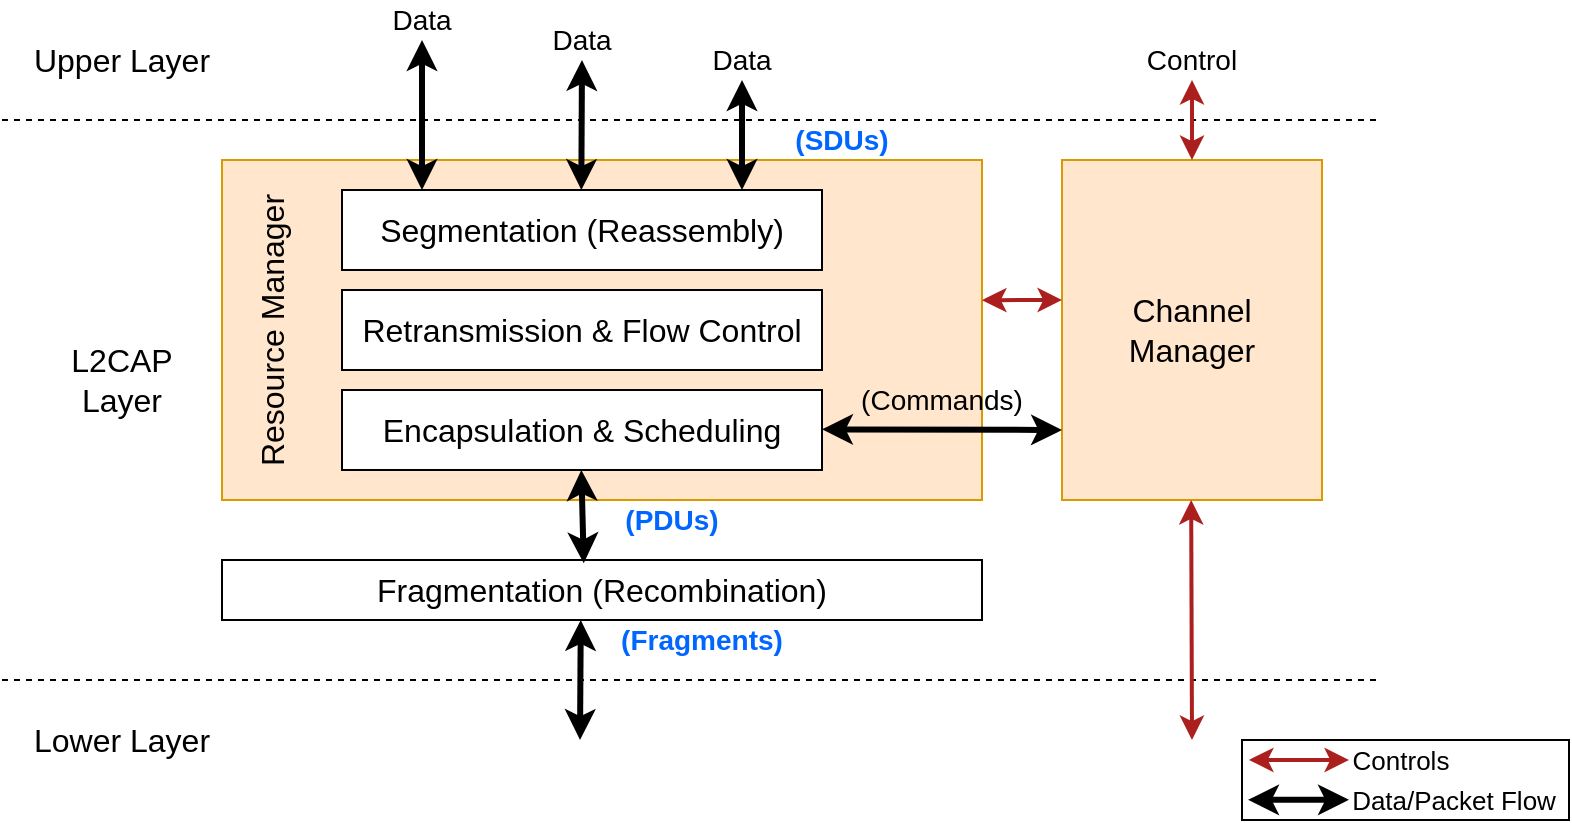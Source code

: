 <mxfile version="14.6.13" type="device"><diagram id="dqHvuZpjR-B5nNtzX9zC" name="Page-1"><mxGraphModel dx="191" dy="111" grid="1" gridSize="10" guides="1" tooltips="1" connect="1" arrows="1" fold="1" page="1" pageScale="1" pageWidth="800" pageHeight="420" math="0" shadow="0"><root><mxCell id="0"/><mxCell id="1" parent="0"/><mxCell id="9Yd8j71LsmvRODLoHMH2-1" value="" style="rounded=0;whiteSpace=wrap;html=1;fillColor=#ffe6cc;strokeColor=#d79b00;" parent="1" vertex="1"><mxGeometry x="118" y="80" width="380" height="170" as="geometry"/></mxCell><mxCell id="9Yd8j71LsmvRODLoHMH2-2" value="&lt;font style=&quot;font-size: 16px&quot;&gt;Segmentation (Reassembly)&lt;/font&gt;" style="rounded=0;whiteSpace=wrap;html=1;" parent="1" vertex="1"><mxGeometry x="178" y="95" width="240" height="40" as="geometry"/></mxCell><mxCell id="9Yd8j71LsmvRODLoHMH2-3" value="&lt;font style=&quot;font-size: 16px&quot;&gt;Retransmission &amp;amp; Flow Control&lt;/font&gt;" style="rounded=0;whiteSpace=wrap;html=1;" parent="1" vertex="1"><mxGeometry x="178" y="145" width="240" height="40" as="geometry"/></mxCell><mxCell id="9Yd8j71LsmvRODLoHMH2-4" value="&lt;font style=&quot;font-size: 16px&quot;&gt;Encapsulation &amp;amp; Scheduling&lt;/font&gt;" style="rounded=0;whiteSpace=wrap;html=1;" parent="1" vertex="1"><mxGeometry x="178" y="195" width="240" height="40" as="geometry"/></mxCell><mxCell id="9Yd8j71LsmvRODLoHMH2-5" value="&lt;font style=&quot;font-size: 16px&quot;&gt;Resource Manager&lt;br&gt;&lt;/font&gt;" style="rounded=0;whiteSpace=wrap;html=1;rotation=-90;strokeColor=none;fillColor=none;" parent="1" vertex="1"><mxGeometry x="68" y="145" width="150" height="40" as="geometry"/></mxCell><mxCell id="9Yd8j71LsmvRODLoHMH2-6" value="&lt;font style=&quot;font-size: 16px&quot;&gt;Fragmentation (Recombination)&lt;/font&gt;" style="rounded=0;whiteSpace=wrap;html=1;" parent="1" vertex="1"><mxGeometry x="118" y="280" width="380" height="30" as="geometry"/></mxCell><mxCell id="9Yd8j71LsmvRODLoHMH2-7" value="&lt;font style=&quot;font-size: 16px&quot;&gt;Channel&lt;br&gt;Manager&lt;/font&gt;" style="rounded=0;whiteSpace=wrap;html=1;fillColor=#ffe6cc;strokeColor=#d79b00;" parent="1" vertex="1"><mxGeometry x="538" y="80" width="130" height="170" as="geometry"/></mxCell><mxCell id="9Yd8j71LsmvRODLoHMH2-8" value="" style="endArrow=none;dashed=1;html=1;" parent="1" edge="1"><mxGeometry width="50" height="50" relative="1" as="geometry"><mxPoint x="8" y="60" as="sourcePoint"/><mxPoint x="698" y="60" as="targetPoint"/></mxGeometry></mxCell><mxCell id="9Yd8j71LsmvRODLoHMH2-9" value="" style="endArrow=none;dashed=1;html=1;" parent="1" edge="1"><mxGeometry width="50" height="50" relative="1" as="geometry"><mxPoint x="8" y="340" as="sourcePoint"/><mxPoint x="698" y="340" as="targetPoint"/></mxGeometry></mxCell><mxCell id="9Yd8j71LsmvRODLoHMH2-11" value="&lt;font style=&quot;font-size: 16px&quot;&gt;L2CAP&lt;br&gt;Layer&lt;/font&gt;" style="rounded=0;whiteSpace=wrap;html=1;strokeColor=none;rotation=0;" parent="1" vertex="1"><mxGeometry x="23" y="170" width="90" height="40" as="geometry"/></mxCell><mxCell id="9Yd8j71LsmvRODLoHMH2-12" value="&lt;font style=&quot;font-size: 16px&quot;&gt;Lower Layer&lt;/font&gt;&lt;span style=&quot;color: rgba(0 , 0 , 0 , 0) ; font-family: monospace ; font-size: 0px&quot;&gt;%3CmxGraphModel%3E%3Croot%3E%3CmxCell%20id%3D%220%22%2F%3E%3CmxCell%20id%3D%221%22%20parent%3D%220%22%2F%3E%3CmxCell%20id%3D%222%22%20value%3D%22%26lt%3Bfont%20style%3D%26quot%3Bfont-size%3A%2016px%26quot%3B%26gt%3BL2CAP%20Layer%26lt%3B%2Ffont%26gt%3B%22%20style%3D%22rounded%3D0%3BwhiteSpace%3Dwrap%3Bhtml%3D1%3B%22%20vertex%3D%221%22%20parent%3D%221%22%3E%3CmxGeometry%20x%3D%22-180%22%20y%3D%2235%22%20width%3D%22240%22%20height%3D%2240%22%20as%3D%22geometry%22%2F%3E%3C%2FmxCell%3E%3C%2Froot%3E%3C%2FmxGraphModel%3E&lt;/span&gt;" style="rounded=0;whiteSpace=wrap;html=1;strokeColor=none;" parent="1" vertex="1"><mxGeometry x="18" y="350" width="100" height="40" as="geometry"/></mxCell><mxCell id="9Yd8j71LsmvRODLoHMH2-13" value="&lt;font style=&quot;font-size: 16px&quot;&gt;Upper Layer&lt;/font&gt;" style="rounded=0;whiteSpace=wrap;html=1;strokeColor=none;" parent="1" vertex="1"><mxGeometry x="18" y="10" width="100" height="40" as="geometry"/></mxCell><mxCell id="9Yd8j71LsmvRODLoHMH2-14" value="" style="endArrow=classic;startArrow=classic;html=1;strokeWidth=3;" parent="1" edge="1"><mxGeometry width="50" height="50" relative="1" as="geometry"><mxPoint x="378" y="95" as="sourcePoint"/><mxPoint x="378" y="40" as="targetPoint"/></mxGeometry></mxCell><mxCell id="9Yd8j71LsmvRODLoHMH2-15" value="" style="endArrow=classic;startArrow=classic;html=1;strokeWidth=3;" parent="1" edge="1"><mxGeometry width="50" height="50" relative="1" as="geometry"><mxPoint x="297.66" y="95" as="sourcePoint"/><mxPoint x="298" y="30" as="targetPoint"/></mxGeometry></mxCell><mxCell id="9Yd8j71LsmvRODLoHMH2-16" value="" style="endArrow=classic;startArrow=classic;html=1;strokeWidth=3;" parent="1" edge="1"><mxGeometry width="50" height="50" relative="1" as="geometry"><mxPoint x="218" y="95" as="sourcePoint"/><mxPoint x="218" y="20" as="targetPoint"/></mxGeometry></mxCell><mxCell id="9Yd8j71LsmvRODLoHMH2-17" value="" style="endArrow=classic;startArrow=classic;html=1;strokeWidth=3;exitX=0.476;exitY=0.056;exitDx=0;exitDy=0;exitPerimeter=0;" parent="1" source="9Yd8j71LsmvRODLoHMH2-6" edge="1"><mxGeometry width="50" height="50" relative="1" as="geometry"><mxPoint x="298" y="270" as="sourcePoint"/><mxPoint x="297.66" y="235" as="targetPoint"/></mxGeometry></mxCell><mxCell id="9Yd8j71LsmvRODLoHMH2-22" value="" style="endArrow=classic;startArrow=classic;html=1;strokeWidth=3;" parent="1" edge="1"><mxGeometry width="50" height="50" relative="1" as="geometry"><mxPoint x="297" y="370" as="sourcePoint"/><mxPoint x="297.39" y="310" as="targetPoint"/></mxGeometry></mxCell><mxCell id="9Yd8j71LsmvRODLoHMH2-24" value="" style="endArrow=classic;startArrow=classic;html=1;strokeWidth=3;" parent="1" edge="1"><mxGeometry width="50" height="50" relative="1" as="geometry"><mxPoint x="538" y="215" as="sourcePoint"/><mxPoint x="418.0" y="214.66" as="targetPoint"/></mxGeometry></mxCell><mxCell id="9Yd8j71LsmvRODLoHMH2-25" value="&lt;font style=&quot;font-size: 14px&quot;&gt;(Commands)&lt;/font&gt;" style="text;html=1;strokeColor=none;fillColor=none;align=center;verticalAlign=middle;whiteSpace=wrap;rounded=0;" parent="1" vertex="1"><mxGeometry x="438" y="190" width="80" height="20" as="geometry"/></mxCell><mxCell id="9Yd8j71LsmvRODLoHMH2-26" value="&lt;font style=&quot;font-size: 14px&quot; color=&quot;#0066ff&quot;&gt;&lt;b&gt;(SDUs)&lt;/b&gt;&lt;/font&gt;" style="text;html=1;strokeColor=none;fillColor=none;align=center;verticalAlign=middle;whiteSpace=wrap;rounded=0;" parent="1" vertex="1"><mxGeometry x="388" y="60" width="80" height="20" as="geometry"/></mxCell><mxCell id="9Yd8j71LsmvRODLoHMH2-27" value="" style="endArrow=classic;startArrow=classic;html=1;strokeWidth=2;fillColor=#f8cecc;strokeColor=#AB1F1F;" parent="1" edge="1"><mxGeometry width="50" height="50" relative="1" as="geometry"><mxPoint x="538" y="150" as="sourcePoint"/><mxPoint x="498" y="150.08" as="targetPoint"/></mxGeometry></mxCell><mxCell id="9Yd8j71LsmvRODLoHMH2-29" value="" style="endArrow=classic;startArrow=classic;html=1;strokeWidth=2;fillColor=#f8cecc;strokeColor=#AB1F1F;" parent="1" edge="1"><mxGeometry width="50" height="50" relative="1" as="geometry"><mxPoint x="603" y="370" as="sourcePoint"/><mxPoint x="602.58" y="250.0" as="targetPoint"/></mxGeometry></mxCell><mxCell id="9Yd8j71LsmvRODLoHMH2-30" value="" style="endArrow=classic;startArrow=classic;html=1;strokeWidth=2;fillColor=#f8cecc;strokeColor=#AB1F1F;" parent="1" edge="1"><mxGeometry width="50" height="50" relative="1" as="geometry"><mxPoint x="603" y="80" as="sourcePoint"/><mxPoint x="603" y="40" as="targetPoint"/></mxGeometry></mxCell><mxCell id="9Yd8j71LsmvRODLoHMH2-31" value="&lt;font style=&quot;font-size: 14px&quot;&gt;Data&lt;/font&gt;" style="text;html=1;strokeColor=none;fillColor=none;align=center;verticalAlign=middle;whiteSpace=wrap;rounded=0;" parent="1" vertex="1"><mxGeometry x="338" y="20" width="80" height="20" as="geometry"/></mxCell><mxCell id="9Yd8j71LsmvRODLoHMH2-32" value="&lt;font style=&quot;font-size: 14px&quot;&gt;Data&lt;/font&gt;" style="text;html=1;strokeColor=none;fillColor=none;align=center;verticalAlign=middle;whiteSpace=wrap;rounded=0;" parent="1" vertex="1"><mxGeometry x="258" y="10" width="80" height="20" as="geometry"/></mxCell><mxCell id="9Yd8j71LsmvRODLoHMH2-33" value="&lt;font style=&quot;font-size: 14px&quot;&gt;Data&lt;/font&gt;" style="text;html=1;strokeColor=none;fillColor=none;align=center;verticalAlign=middle;whiteSpace=wrap;rounded=0;" parent="1" vertex="1"><mxGeometry x="178" width="80" height="20" as="geometry"/></mxCell><mxCell id="9Yd8j71LsmvRODLoHMH2-34" value="&lt;font style=&quot;font-size: 14px&quot;&gt;Control&lt;/font&gt;" style="text;html=1;strokeColor=none;fillColor=none;align=center;verticalAlign=middle;whiteSpace=wrap;rounded=0;" parent="1" vertex="1"><mxGeometry x="563" y="20" width="80" height="20" as="geometry"/></mxCell><mxCell id="9Yd8j71LsmvRODLoHMH2-35" value="&lt;blockquote style=&quot;margin: 0px 0px 0px 40px; border: none; padding: 0px; font-size: 13px;&quot;&gt;&lt;blockquote style=&quot;margin: 0px 0px 0px 40px; border: none; padding: 0px; font-size: 13px;&quot;&gt;&lt;br style=&quot;font-size: 13px;&quot;&gt;&lt;/blockquote&gt;&lt;/blockquote&gt;" style="rounded=0;whiteSpace=wrap;html=1;align=left;fontSize=13;" parent="1" vertex="1"><mxGeometry x="628" y="370" width="163.5" height="40" as="geometry"/></mxCell><mxCell id="9Yd8j71LsmvRODLoHMH2-36" value="" style="endArrow=classic;startArrow=classic;html=1;strokeWidth=2;fillColor=#f8cecc;strokeColor=#AB1F1F;exitX=0;exitY=0.5;exitDx=0;exitDy=0;fontSize=13;" parent="1" source="9Yd8j71LsmvRODLoHMH2-38" edge="1"><mxGeometry width="50" height="50" relative="1" as="geometry"><mxPoint x="671.5" y="379.86" as="sourcePoint"/><mxPoint x="631.5" y="379.94" as="targetPoint"/><Array as="points"><mxPoint x="670" y="380"/></Array></mxGeometry></mxCell><mxCell id="9Yd8j71LsmvRODLoHMH2-38" value="Controls" style="text;html=1;strokeColor=none;fillColor=none;align=center;verticalAlign=middle;whiteSpace=wrap;rounded=0;fontSize=13;" parent="1" vertex="1"><mxGeometry x="681.5" y="370" width="51" height="20" as="geometry"/></mxCell><mxCell id="9Yd8j71LsmvRODLoHMH2-39" value="Data/Packet Flow" style="text;html=1;strokeColor=none;fillColor=none;align=center;verticalAlign=middle;whiteSpace=wrap;rounded=0;fontSize=13;" parent="1" vertex="1"><mxGeometry x="681.5" y="390" width="104" height="20" as="geometry"/></mxCell><mxCell id="9Yd8j71LsmvRODLoHMH2-43" value="" style="endArrow=classic;startArrow=classic;html=1;strokeWidth=3;fontSize=13;" parent="1" edge="1"><mxGeometry width="50" height="50" relative="1" as="geometry"><mxPoint x="631.02" y="399.93" as="sourcePoint"/><mxPoint x="681.5" y="399.93" as="targetPoint"/></mxGeometry></mxCell><mxCell id="9Yd8j71LsmvRODLoHMH2-44" value="&lt;font style=&quot;font-size: 14px&quot; color=&quot;#0066ff&quot;&gt;&lt;b&gt;(PDUs)&lt;/b&gt;&lt;/font&gt;" style="text;html=1;strokeColor=none;fillColor=none;align=center;verticalAlign=middle;whiteSpace=wrap;rounded=0;" parent="1" vertex="1"><mxGeometry x="308" y="250" width="70" height="20" as="geometry"/></mxCell><mxCell id="9Yd8j71LsmvRODLoHMH2-45" value="&lt;font style=&quot;font-size: 14px&quot; color=&quot;#0066ff&quot;&gt;&lt;b&gt;(Fragments)&lt;/b&gt;&lt;/font&gt;" style="text;html=1;strokeColor=none;fillColor=none;align=center;verticalAlign=middle;whiteSpace=wrap;rounded=0;" parent="1" vertex="1"><mxGeometry x="318" y="310" width="80" height="20" as="geometry"/></mxCell></root></mxGraphModel></diagram></mxfile>